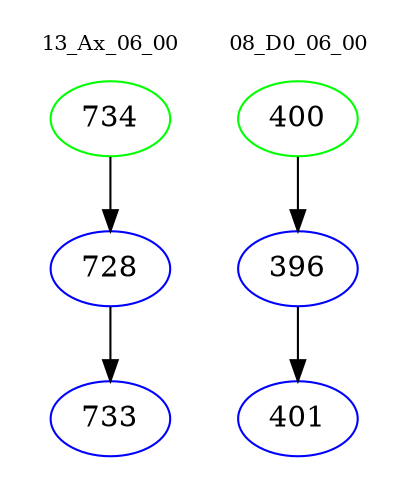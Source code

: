 digraph{
subgraph cluster_0 {
color = white
label = "13_Ax_06_00";
fontsize=10;
T0_734 [label="734", color="green"]
T0_734 -> T0_728 [color="black"]
T0_728 [label="728", color="blue"]
T0_728 -> T0_733 [color="black"]
T0_733 [label="733", color="blue"]
}
subgraph cluster_1 {
color = white
label = "08_D0_06_00";
fontsize=10;
T1_400 [label="400", color="green"]
T1_400 -> T1_396 [color="black"]
T1_396 [label="396", color="blue"]
T1_396 -> T1_401 [color="black"]
T1_401 [label="401", color="blue"]
}
}

